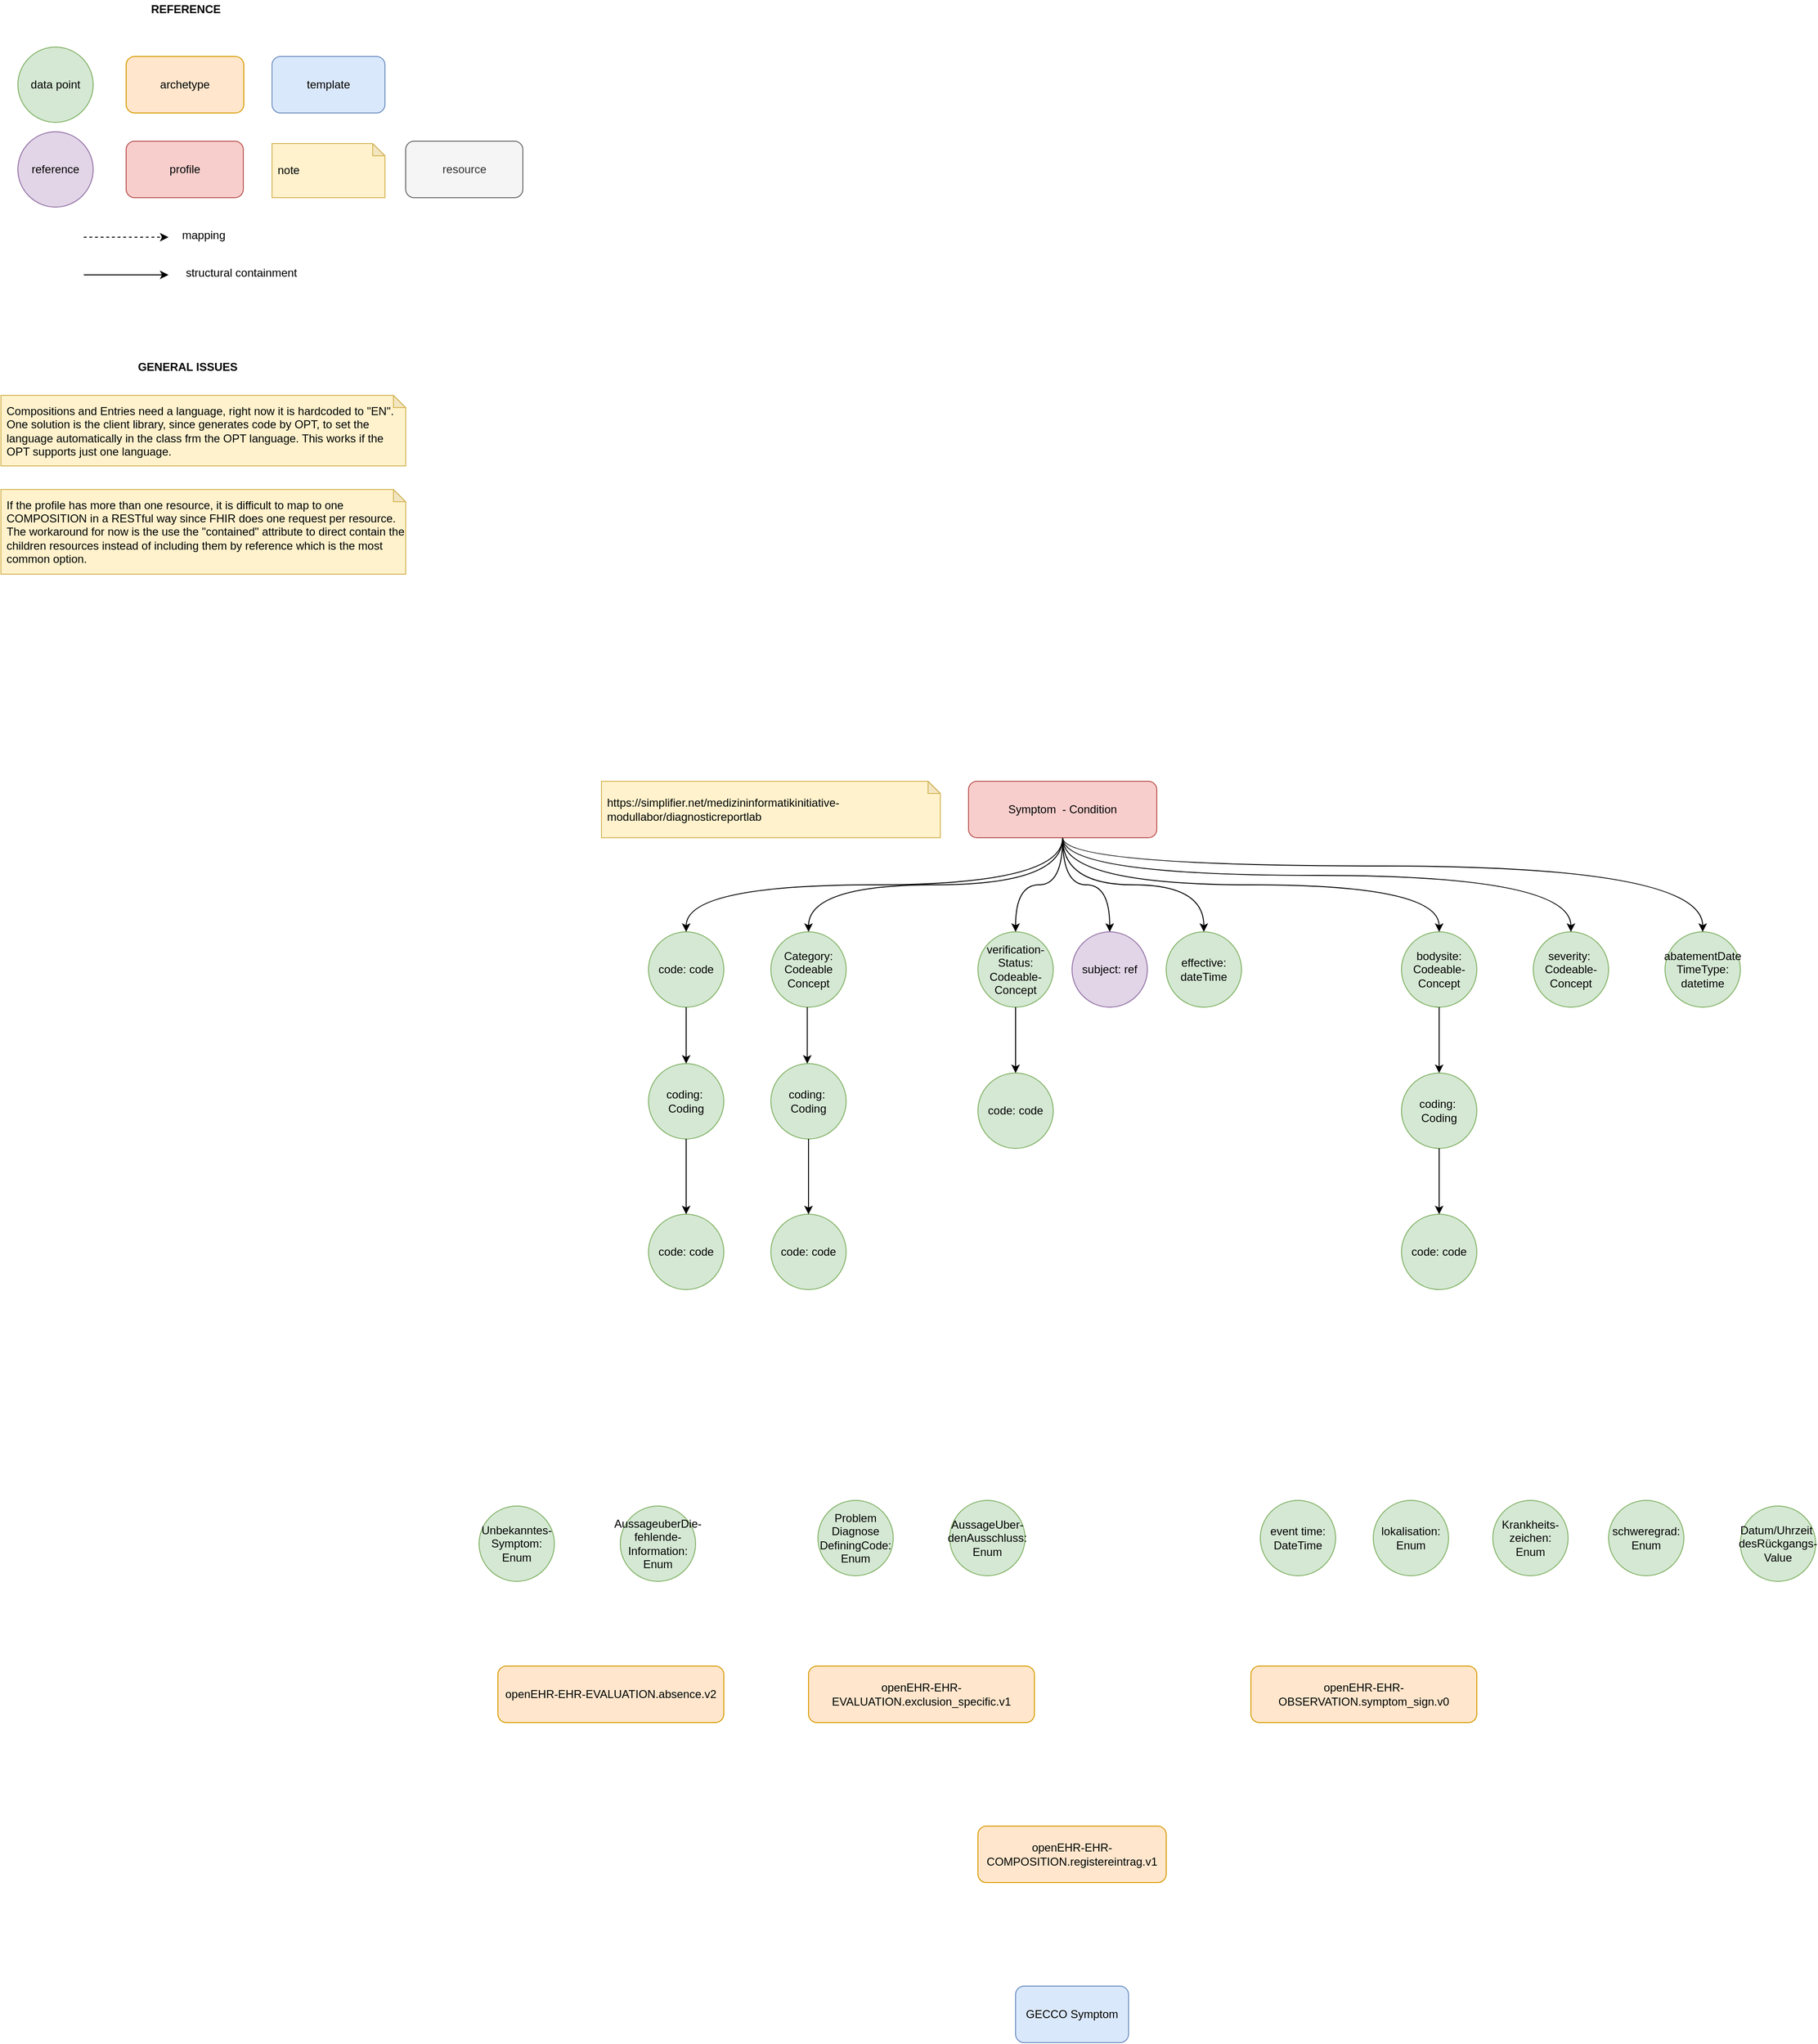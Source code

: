 <mxfile version="14.4.7" type="github">
  <diagram id="8phX3Mxs1kUHYDuuYzsh" name="Page-1">
    <mxGraphModel dx="3742" dy="883" grid="1" gridSize="10" guides="1" tooltips="1" connect="1" arrows="1" fold="1" page="1" pageScale="1" pageWidth="827" pageHeight="1169" math="0" shadow="0">
      <root>
        <mxCell id="0" />
        <mxCell id="1" parent="0" />
        <mxCell id="dnBnuAFGzf7L9Hc3VNLV-1" style="edgeStyle=orthogonalEdgeStyle;curved=1;orthogonalLoop=1;jettySize=auto;html=1;exitX=0.5;exitY=1;exitDx=0;exitDy=0;strokeColor=#000000;dashed=1;" edge="1" parent="1">
          <mxGeometry relative="1" as="geometry">
            <mxPoint x="-1820" y="372" as="targetPoint" />
            <mxPoint x="-1910" y="372" as="sourcePoint" />
          </mxGeometry>
        </mxCell>
        <mxCell id="dnBnuAFGzf7L9Hc3VNLV-2" value="mapping" style="text;html=1;align=center;verticalAlign=middle;resizable=0;points=[];autosize=1;" vertex="1" parent="1">
          <mxGeometry x="-1818" y="360" width="70" height="20" as="geometry" />
        </mxCell>
        <mxCell id="dnBnuAFGzf7L9Hc3VNLV-3" style="edgeStyle=orthogonalEdgeStyle;curved=1;orthogonalLoop=1;jettySize=auto;html=1;exitX=0.5;exitY=1;exitDx=0;exitDy=0;strokeColor=#000000;" edge="1" parent="1">
          <mxGeometry relative="1" as="geometry">
            <mxPoint x="-1820.0" y="412" as="targetPoint" />
            <mxPoint x="-1910.0" y="412" as="sourcePoint" />
          </mxGeometry>
        </mxCell>
        <mxCell id="dnBnuAFGzf7L9Hc3VNLV-4" value="structural containment" style="text;html=1;align=center;verticalAlign=middle;resizable=0;points=[];autosize=1;" vertex="1" parent="1">
          <mxGeometry x="-1823" y="400" width="160" height="20" as="geometry" />
        </mxCell>
        <mxCell id="dnBnuAFGzf7L9Hc3VNLV-5" value="&lt;b&gt;GENERAL ISSUES&lt;/b&gt;" style="text;html=1;align=center;verticalAlign=middle;resizable=0;points=[];autosize=1;" vertex="1" parent="1">
          <mxGeometry x="-1870" y="500" width="140" height="20" as="geometry" />
        </mxCell>
        <mxCell id="dnBnuAFGzf7L9Hc3VNLV-6" value="Compositions and Entries need a language, right now it is hardcoded to &quot;EN&quot;. One solution is the client library, since generates code by OPT, to set the language automatically in the class frm the OPT language. This works if the OPT supports just one language." style="shape=note;whiteSpace=wrap;html=1;backgroundOutline=1;darkOpacity=0.05;fillColor=#fff2cc;strokeColor=#d6b656;size=13;align=left;spacingLeft=4;" vertex="1" parent="1">
          <mxGeometry x="-1998" y="540" width="430" height="75" as="geometry" />
        </mxCell>
        <mxCell id="dnBnuAFGzf7L9Hc3VNLV-7" value="If the profile has more than one resource, it is difficult to map to one COMPOSITION in a RESTful way since FHIR does one request per resource. The workaround for now is the use the &quot;contained&quot; attribute to direct contain the children resources instead of including them by reference which is the most common option." style="shape=note;whiteSpace=wrap;html=1;backgroundOutline=1;darkOpacity=0.05;fillColor=#fff2cc;strokeColor=#d6b656;size=13;align=left;spacingLeft=4;" vertex="1" parent="1">
          <mxGeometry x="-1998" y="640" width="430" height="90" as="geometry" />
        </mxCell>
        <mxCell id="dnBnuAFGzf7L9Hc3VNLV-8" value="data point" style="ellipse;whiteSpace=wrap;html=1;aspect=fixed;fillColor=#d5e8d4;strokeColor=#82b366;" vertex="1" parent="1">
          <mxGeometry x="-1980" y="170" width="80" height="80" as="geometry" />
        </mxCell>
        <mxCell id="dnBnuAFGzf7L9Hc3VNLV-9" value="archetype" style="rounded=1;whiteSpace=wrap;html=1;fillColor=#ffe6cc;strokeColor=#d79b00;" vertex="1" parent="1">
          <mxGeometry x="-1865" y="180" width="125" height="60" as="geometry" />
        </mxCell>
        <mxCell id="dnBnuAFGzf7L9Hc3VNLV-10" value="template" style="rounded=1;whiteSpace=wrap;html=1;fillColor=#dae8fc;strokeColor=#6c8ebf;" vertex="1" parent="1">
          <mxGeometry x="-1710" y="180" width="120" height="60" as="geometry" />
        </mxCell>
        <mxCell id="dnBnuAFGzf7L9Hc3VNLV-11" value="profile" style="rounded=1;whiteSpace=wrap;html=1;fillColor=#f8cecc;strokeColor=#b85450;" vertex="1" parent="1">
          <mxGeometry x="-1865" y="270" width="124.5" height="60" as="geometry" />
        </mxCell>
        <mxCell id="dnBnuAFGzf7L9Hc3VNLV-12" value="note" style="shape=note;whiteSpace=wrap;html=1;backgroundOutline=1;darkOpacity=0.05;fillColor=#fff2cc;strokeColor=#d6b656;size=13;align=left;spacingLeft=4;" vertex="1" parent="1">
          <mxGeometry x="-1710" y="272.5" width="120" height="57.5" as="geometry" />
        </mxCell>
        <mxCell id="dnBnuAFGzf7L9Hc3VNLV-13" value="REFERENCE" style="text;html=1;align=center;verticalAlign=middle;resizable=0;points=[];autosize=1;fontStyle=1" vertex="1" parent="1">
          <mxGeometry x="-1852.5" y="120" width="100" height="20" as="geometry" />
        </mxCell>
        <mxCell id="dnBnuAFGzf7L9Hc3VNLV-14" value="reference" style="ellipse;whiteSpace=wrap;html=1;aspect=fixed;fillColor=#e1d5e7;strokeColor=#9673a6;" vertex="1" parent="1">
          <mxGeometry x="-1980" y="260" width="80" height="80" as="geometry" />
        </mxCell>
        <mxCell id="dnBnuAFGzf7L9Hc3VNLV-15" value="resource" style="rounded=1;whiteSpace=wrap;html=1;fillColor=#f5f5f5;strokeColor=#666666;fontColor=#333333;" vertex="1" parent="1">
          <mxGeometry x="-1568" y="270" width="124.5" height="60" as="geometry" />
        </mxCell>
        <mxCell id="dnBnuAFGzf7L9Hc3VNLV-16" value="https://simplifier.net/forschungsnetzcovid-19/symptomscovid19-profile" style="shape=note;whiteSpace=wrap;html=1;backgroundOutline=1;darkOpacity=0.05;fillColor=#fff2cc;strokeColor=#d6b656;size=13;align=left;spacingLeft=4;" vertex="1" parent="1">
          <mxGeometry x="-1360" y="950" width="360" height="60" as="geometry" />
        </mxCell>
        <mxCell id="dnBnuAFGzf7L9Hc3VNLV-17" style="edgeStyle=orthogonalEdgeStyle;curved=1;orthogonalLoop=1;jettySize=auto;html=1;exitX=0.5;exitY=1;exitDx=0;exitDy=0;strokeColor=#000000;entryX=0.5;entryY=0;entryDx=0;entryDy=0;" edge="1" parent="1" source="dnBnuAFGzf7L9Hc3VNLV-22" target="dnBnuAFGzf7L9Hc3VNLV-61">
          <mxGeometry relative="1" as="geometry">
            <mxPoint x="-1020" y="1110" as="targetPoint" />
          </mxGeometry>
        </mxCell>
        <mxCell id="dnBnuAFGzf7L9Hc3VNLV-18" style="edgeStyle=orthogonalEdgeStyle;curved=1;orthogonalLoop=1;jettySize=auto;html=1;exitX=0.5;exitY=1;exitDx=0;exitDy=0;strokeColor=#000000;entryX=0.5;entryY=0;entryDx=0;entryDy=0;" edge="1" parent="1" source="dnBnuAFGzf7L9Hc3VNLV-22" target="dnBnuAFGzf7L9Hc3VNLV-57">
          <mxGeometry relative="1" as="geometry">
            <mxPoint x="-925" y="1120" as="targetPoint" />
          </mxGeometry>
        </mxCell>
        <mxCell id="dnBnuAFGzf7L9Hc3VNLV-19" style="edgeStyle=orthogonalEdgeStyle;curved=1;orthogonalLoop=1;jettySize=auto;html=1;exitX=0.5;exitY=1;exitDx=0;exitDy=0;entryX=0.5;entryY=0;entryDx=0;entryDy=0;strokeColor=#000000;" edge="1" parent="1" source="dnBnuAFGzf7L9Hc3VNLV-22" target="dnBnuAFGzf7L9Hc3VNLV-37">
          <mxGeometry relative="1" as="geometry" />
        </mxCell>
        <mxCell id="dnBnuAFGzf7L9Hc3VNLV-20" style="edgeStyle=orthogonalEdgeStyle;curved=1;orthogonalLoop=1;jettySize=auto;html=1;exitX=0.5;exitY=1;exitDx=0;exitDy=0;entryX=0.5;entryY=0;entryDx=0;entryDy=0;strokeColor=#000000;" edge="1" parent="1" source="dnBnuAFGzf7L9Hc3VNLV-22" target="dnBnuAFGzf7L9Hc3VNLV-38">
          <mxGeometry relative="1" as="geometry" />
        </mxCell>
        <mxCell id="dnBnuAFGzf7L9Hc3VNLV-22" value="&lt;div class=&quot;cm-node-details-value cm-node-details-templ-id&quot;&gt;Symptom &amp;nbsp;- Condition&lt;/div&gt;" style="rounded=1;whiteSpace=wrap;html=1;fillColor=#f8cecc;strokeColor=#b85450;" vertex="1" parent="1">
          <mxGeometry x="-970" y="950" width="200" height="60" as="geometry" />
        </mxCell>
        <mxCell id="dnBnuAFGzf7L9Hc3VNLV-23" value="https://simplifier.net/medizininformatikinitiative-modullabor/diagnosticreportlab" style="shape=note;whiteSpace=wrap;html=1;backgroundOutline=1;darkOpacity=0.05;fillColor=#fff2cc;strokeColor=#d6b656;size=13;align=left;spacingLeft=4;" vertex="1" parent="1">
          <mxGeometry x="-1360" y="950" width="360" height="60" as="geometry" />
        </mxCell>
        <mxCell id="dnBnuAFGzf7L9Hc3VNLV-36" value="code: code" style="ellipse;whiteSpace=wrap;html=1;aspect=fixed;fillColor=#d5e8d4;strokeColor=#82b366;" vertex="1" parent="1">
          <mxGeometry x="-960" y="1260" width="80" height="80" as="geometry" />
        </mxCell>
        <mxCell id="dnBnuAFGzf7L9Hc3VNLV-37" value="subject: ref" style="ellipse;whiteSpace=wrap;html=1;aspect=fixed;fillColor=#e1d5e7;strokeColor=#9673a6;" vertex="1" parent="1">
          <mxGeometry x="-860" y="1110" width="80" height="80" as="geometry" />
        </mxCell>
        <mxCell id="dnBnuAFGzf7L9Hc3VNLV-38" value="effective: dateTime" style="ellipse;whiteSpace=wrap;html=1;aspect=fixed;fillColor=#d5e8d4;strokeColor=#82b366;" vertex="1" parent="1">
          <mxGeometry x="-760" y="1110" width="80" height="80" as="geometry" />
        </mxCell>
        <mxCell id="dnBnuAFGzf7L9Hc3VNLV-56" value="code: code" style="ellipse;whiteSpace=wrap;html=1;aspect=fixed;fillColor=#d5e8d4;strokeColor=#82b366;" vertex="1" parent="1">
          <mxGeometry x="-1180" y="1410" width="80" height="80" as="geometry" />
        </mxCell>
        <mxCell id="dnBnuAFGzf7L9Hc3VNLV-57" value="verification-Status:&lt;br&gt;Codeable-&lt;br&gt;Concept" style="ellipse;whiteSpace=wrap;html=1;aspect=fixed;fillColor=#d5e8d4;strokeColor=#82b366;" vertex="1" parent="1">
          <mxGeometry x="-960" y="1110" width="80" height="80" as="geometry" />
        </mxCell>
        <mxCell id="dnBnuAFGzf7L9Hc3VNLV-60" value="coding:&amp;nbsp;&lt;br&gt;Coding" style="ellipse;whiteSpace=wrap;html=1;aspect=fixed;fillColor=#d5e8d4;strokeColor=#82b366;" vertex="1" parent="1">
          <mxGeometry x="-1180" y="1250" width="80" height="80" as="geometry" />
        </mxCell>
        <mxCell id="dnBnuAFGzf7L9Hc3VNLV-61" value="Category:&lt;br&gt;Codeable&lt;br&gt;Concept" style="ellipse;whiteSpace=wrap;html=1;aspect=fixed;fillColor=#d5e8d4;strokeColor=#82b366;" vertex="1" parent="1">
          <mxGeometry x="-1180" y="1110" width="80" height="80" as="geometry" />
        </mxCell>
        <mxCell id="dnBnuAFGzf7L9Hc3VNLV-62" value="code: code" style="ellipse;whiteSpace=wrap;html=1;aspect=fixed;fillColor=#d5e8d4;strokeColor=#82b366;" vertex="1" parent="1">
          <mxGeometry x="-1310" y="1110" width="80" height="80" as="geometry" />
        </mxCell>
        <mxCell id="dnBnuAFGzf7L9Hc3VNLV-63" value="coding:&amp;nbsp;&lt;br&gt;Coding" style="ellipse;whiteSpace=wrap;html=1;aspect=fixed;fillColor=#d5e8d4;strokeColor=#82b366;" vertex="1" parent="1">
          <mxGeometry x="-1310" y="1250" width="80" height="80" as="geometry" />
        </mxCell>
        <mxCell id="dnBnuAFGzf7L9Hc3VNLV-64" value="Problem&lt;br&gt;Diagnose&lt;br&gt;DefiningCode:&lt;br&gt;Enum" style="ellipse;whiteSpace=wrap;html=1;aspect=fixed;fillColor=#d5e8d4;strokeColor=#82b366;" vertex="1" parent="1">
          <mxGeometry x="-1130" y="1714" width="80" height="80" as="geometry" />
        </mxCell>
        <mxCell id="dnBnuAFGzf7L9Hc3VNLV-65" value="&lt;p&gt;openEHR-EHR-EVALUATION.exclusion_specific.v1&lt;br&gt;&lt;/p&gt;" style="rounded=1;whiteSpace=wrap;html=1;fillColor=#ffe6cc;strokeColor=#d79b00;" vertex="1" parent="1">
          <mxGeometry x="-1140" y="1890" width="240" height="60" as="geometry" />
        </mxCell>
        <mxCell id="dnBnuAFGzf7L9Hc3VNLV-67" value="bodysite:&lt;br&gt;Codeable-&lt;br&gt;Concept" style="ellipse;whiteSpace=wrap;html=1;aspect=fixed;fillColor=#d5e8d4;strokeColor=#82b366;" vertex="1" parent="1">
          <mxGeometry x="-510" y="1110" width="80" height="80" as="geometry" />
        </mxCell>
        <mxCell id="dnBnuAFGzf7L9Hc3VNLV-69" value="coding:&amp;nbsp;&lt;br&gt;Coding" style="ellipse;whiteSpace=wrap;html=1;aspect=fixed;fillColor=#d5e8d4;strokeColor=#82b366;" vertex="1" parent="1">
          <mxGeometry x="-510" y="1260" width="80" height="80" as="geometry" />
        </mxCell>
        <mxCell id="dnBnuAFGzf7L9Hc3VNLV-70" value="code: code" style="ellipse;whiteSpace=wrap;html=1;aspect=fixed;fillColor=#d5e8d4;strokeColor=#82b366;" vertex="1" parent="1">
          <mxGeometry x="-510" y="1410" width="80" height="80" as="geometry" />
        </mxCell>
        <mxCell id="dnBnuAFGzf7L9Hc3VNLV-71" value="lokalisation:&lt;br&gt;Enum" style="ellipse;whiteSpace=wrap;html=1;aspect=fixed;fillColor=#d5e8d4;strokeColor=#82b366;" vertex="1" parent="1">
          <mxGeometry x="-540" y="1714" width="80" height="80" as="geometry" />
        </mxCell>
        <mxCell id="dnBnuAFGzf7L9Hc3VNLV-73" value="&lt;p&gt;openEHR-EHR-OBSERVATION.symptom_sign.v0&lt;br&gt;&lt;/p&gt;" style="rounded=1;whiteSpace=wrap;html=1;fillColor=#ffe6cc;strokeColor=#d79b00;" vertex="1" parent="1">
          <mxGeometry x="-670" y="1890" width="240" height="60" as="geometry" />
        </mxCell>
        <mxCell id="dnBnuAFGzf7L9Hc3VNLV-74" value="severity:&amp;nbsp;&lt;br&gt;Codeable-&lt;br&gt;Concept" style="ellipse;whiteSpace=wrap;html=1;aspect=fixed;fillColor=#d5e8d4;strokeColor=#82b366;" vertex="1" parent="1">
          <mxGeometry x="-370" y="1110" width="80" height="80" as="geometry" />
        </mxCell>
        <mxCell id="dnBnuAFGzf7L9Hc3VNLV-75" value="schweregrad:&lt;br&gt;Enum" style="ellipse;whiteSpace=wrap;html=1;aspect=fixed;fillColor=#d5e8d4;strokeColor=#82b366;" vertex="1" parent="1">
          <mxGeometry x="-290" y="1714" width="80" height="80" as="geometry" />
        </mxCell>
        <mxCell id="dnBnuAFGzf7L9Hc3VNLV-76" value="event time: DateTime" style="ellipse;whiteSpace=wrap;html=1;aspect=fixed;fillColor=#d5e8d4;strokeColor=#82b366;" vertex="1" parent="1">
          <mxGeometry x="-660" y="1714" width="80" height="80" as="geometry" />
        </mxCell>
        <mxCell id="dnBnuAFGzf7L9Hc3VNLV-78" value="&lt;pre style=&quot;font-style: normal ; font-weight: normal ; letter-spacing: normal ; text-indent: 0px ; text-transform: none ; word-spacing: 0px ; text-decoration: none ; background-color: rgb(43 , 43 , 43) ; color: rgb(169 , 183 , 198) ; font-family: &amp;#34;menlo&amp;#34; ; font-size: 9pt&quot;&gt;&lt;br&gt;&lt;/pre&gt;" style="text;whiteSpace=wrap;html=1;" vertex="1" parent="1">
          <mxGeometry x="-970" y="1530" width="100" height="50" as="geometry" />
        </mxCell>
        <mxCell id="dnBnuAFGzf7L9Hc3VNLV-80" value="&lt;p&gt;openEHR-EHR-EVALUATION.absence.v2&lt;br&gt;&lt;/p&gt;" style="rounded=1;whiteSpace=wrap;html=1;fillColor=#ffe6cc;strokeColor=#d79b00;" vertex="1" parent="1">
          <mxGeometry x="-1470" y="1890" width="240" height="60" as="geometry" />
        </mxCell>
        <mxCell id="dnBnuAFGzf7L9Hc3VNLV-82" value="Unbekanntes-Symptom:&lt;br&gt;Enum" style="ellipse;whiteSpace=wrap;html=1;aspect=fixed;fillColor=#d5e8d4;strokeColor=#82b366;" vertex="1" parent="1">
          <mxGeometry x="-1490" y="1720" width="80" height="80" as="geometry" />
        </mxCell>
        <mxCell id="dnBnuAFGzf7L9Hc3VNLV-87" value="GECCO Symptom" style="rounded=1;whiteSpace=wrap;html=1;fillColor=#dae8fc;strokeColor=#6c8ebf;" vertex="1" parent="1">
          <mxGeometry x="-920" y="2230" width="120" height="60" as="geometry" />
        </mxCell>
        <mxCell id="dnBnuAFGzf7L9Hc3VNLV-89" value="&lt;div class=&quot;cm-node-details-value cm-node-details-arch-id&quot;&gt;openEHR-EHR-COMPOSITION.registereintrag.v1&lt;/div&gt;" style="rounded=1;whiteSpace=wrap;html=1;fillColor=#ffe6cc;strokeColor=#d79b00;direction=east;" vertex="1" parent="1">
          <mxGeometry x="-960" y="2060" width="200" height="60" as="geometry" />
        </mxCell>
        <mxCell id="dnBnuAFGzf7L9Hc3VNLV-90" value="Krankheits-&lt;br&gt;zeichen:&lt;br&gt;Enum" style="ellipse;whiteSpace=wrap;html=1;aspect=fixed;fillColor=#d5e8d4;strokeColor=#82b366;" vertex="1" parent="1">
          <mxGeometry x="-413" y="1714" width="80" height="80" as="geometry" />
        </mxCell>
        <mxCell id="dnBnuAFGzf7L9Hc3VNLV-91" value="Datum/Uhrzeit&amp;nbsp;&lt;br&gt;desRückgangs-&lt;br&gt;Value" style="ellipse;whiteSpace=wrap;html=1;aspect=fixed;fillColor=#d5e8d4;strokeColor=#82b366;" vertex="1" parent="1">
          <mxGeometry x="-150" y="1720" width="80" height="80" as="geometry" />
        </mxCell>
        <mxCell id="dnBnuAFGzf7L9Hc3VNLV-92" value="abatementDate&lt;br&gt;TimeType:&lt;br&gt;datetime" style="ellipse;whiteSpace=wrap;html=1;aspect=fixed;fillColor=#d5e8d4;strokeColor=#82b366;" vertex="1" parent="1">
          <mxGeometry x="-230" y="1110" width="80" height="80" as="geometry" />
        </mxCell>
        <mxCell id="dnBnuAFGzf7L9Hc3VNLV-96" value="code: code" style="ellipse;whiteSpace=wrap;html=1;aspect=fixed;fillColor=#d5e8d4;strokeColor=#82b366;" vertex="1" parent="1">
          <mxGeometry x="-1310" y="1410" width="80" height="80" as="geometry" />
        </mxCell>
        <mxCell id="dnBnuAFGzf7L9Hc3VNLV-97" value="AussageUber-denAusschluss:&lt;br&gt;Enum" style="ellipse;whiteSpace=wrap;html=1;aspect=fixed;fillColor=#d5e8d4;strokeColor=#82b366;" vertex="1" parent="1">
          <mxGeometry x="-990" y="1714" width="80" height="80" as="geometry" />
        </mxCell>
        <mxCell id="dnBnuAFGzf7L9Hc3VNLV-98" value="AussageuberDie-fehlende-Information:&lt;br&gt;Enum" style="ellipse;whiteSpace=wrap;html=1;aspect=fixed;fillColor=#d5e8d4;strokeColor=#82b366;" vertex="1" parent="1">
          <mxGeometry x="-1340" y="1720" width="80" height="80" as="geometry" />
        </mxCell>
        <mxCell id="dnBnuAFGzf7L9Hc3VNLV-99" style="edgeStyle=orthogonalEdgeStyle;curved=1;orthogonalLoop=1;jettySize=auto;html=1;exitX=0.5;exitY=1;exitDx=0;exitDy=0;strokeColor=#000000;entryX=0.5;entryY=0;entryDx=0;entryDy=0;" edge="1" parent="1" source="dnBnuAFGzf7L9Hc3VNLV-22" target="dnBnuAFGzf7L9Hc3VNLV-62">
          <mxGeometry relative="1" as="geometry">
            <mxPoint x="-1180" y="1070" as="sourcePoint" />
            <mxPoint x="-1450" y="1170" as="targetPoint" />
          </mxGeometry>
        </mxCell>
        <mxCell id="dnBnuAFGzf7L9Hc3VNLV-100" style="edgeStyle=orthogonalEdgeStyle;curved=1;orthogonalLoop=1;jettySize=auto;html=1;exitX=0.5;exitY=1;exitDx=0;exitDy=0;entryX=0.5;entryY=0;entryDx=0;entryDy=0;strokeColor=#000000;" edge="1" parent="1" source="dnBnuAFGzf7L9Hc3VNLV-22" target="dnBnuAFGzf7L9Hc3VNLV-74">
          <mxGeometry relative="1" as="geometry">
            <mxPoint x="-510" y="1050" as="sourcePoint" />
            <mxPoint x="-260" y="1150" as="targetPoint" />
            <Array as="points">
              <mxPoint x="-870" y="1050" />
              <mxPoint x="-330" y="1050" />
            </Array>
          </mxGeometry>
        </mxCell>
        <mxCell id="dnBnuAFGzf7L9Hc3VNLV-101" style="edgeStyle=orthogonalEdgeStyle;curved=1;orthogonalLoop=1;jettySize=auto;html=1;exitX=0.5;exitY=1;exitDx=0;exitDy=0;entryX=0.5;entryY=0;entryDx=0;entryDy=0;strokeColor=#000000;" edge="1" parent="1" source="dnBnuAFGzf7L9Hc3VNLV-22" target="dnBnuAFGzf7L9Hc3VNLV-67">
          <mxGeometry relative="1" as="geometry">
            <mxPoint x="-500" y="1090" as="sourcePoint" />
            <mxPoint x="-250" y="1190" as="targetPoint" />
            <Array as="points">
              <mxPoint x="-870" y="1060" />
              <mxPoint x="-470" y="1060" />
            </Array>
          </mxGeometry>
        </mxCell>
        <mxCell id="dnBnuAFGzf7L9Hc3VNLV-102" style="edgeStyle=orthogonalEdgeStyle;curved=1;orthogonalLoop=1;jettySize=auto;html=1;exitX=0.5;exitY=1;exitDx=0;exitDy=0;entryX=0.5;entryY=0;entryDx=0;entryDy=0;strokeColor=#000000;" edge="1" parent="1" source="dnBnuAFGzf7L9Hc3VNLV-22" target="dnBnuAFGzf7L9Hc3VNLV-92">
          <mxGeometry relative="1" as="geometry">
            <mxPoint x="-250" y="1060" as="sourcePoint" />
            <mxPoint y="1160" as="targetPoint" />
            <Array as="points">
              <mxPoint x="-870" y="1040" />
              <mxPoint x="-190" y="1040" />
            </Array>
          </mxGeometry>
        </mxCell>
        <mxCell id="dnBnuAFGzf7L9Hc3VNLV-105" value="" style="endArrow=classic;html=1;exitX=0.5;exitY=1;exitDx=0;exitDy=0;entryX=0.5;entryY=0;entryDx=0;entryDy=0;" edge="1" parent="1" source="dnBnuAFGzf7L9Hc3VNLV-62" target="dnBnuAFGzf7L9Hc3VNLV-63">
          <mxGeometry width="50" height="50" relative="1" as="geometry">
            <mxPoint x="-1250" y="1229" as="sourcePoint" />
            <mxPoint x="-1190" y="1169" as="targetPoint" />
          </mxGeometry>
        </mxCell>
        <mxCell id="dnBnuAFGzf7L9Hc3VNLV-106" value="" style="endArrow=classic;html=1;exitX=0.5;exitY=1;exitDx=0;exitDy=0;entryX=0.5;entryY=0;entryDx=0;entryDy=0;" edge="1" parent="1" source="dnBnuAFGzf7L9Hc3VNLV-63" target="dnBnuAFGzf7L9Hc3VNLV-96">
          <mxGeometry width="50" height="50" relative="1" as="geometry">
            <mxPoint x="-1270.67" y="1340" as="sourcePoint" />
            <mxPoint x="-1270.67" y="1400" as="targetPoint" />
          </mxGeometry>
        </mxCell>
        <mxCell id="dnBnuAFGzf7L9Hc3VNLV-108" value="" style="endArrow=classic;html=1;exitX=0.5;exitY=1;exitDx=0;exitDy=0;entryX=0.5;entryY=0;entryDx=0;entryDy=0;" edge="1" parent="1">
          <mxGeometry width="50" height="50" relative="1" as="geometry">
            <mxPoint x="-1141.33" y="1190" as="sourcePoint" />
            <mxPoint x="-1141.33" y="1250" as="targetPoint" />
          </mxGeometry>
        </mxCell>
        <mxCell id="dnBnuAFGzf7L9Hc3VNLV-109" value="" style="endArrow=classic;html=1;exitX=0.5;exitY=1;exitDx=0;exitDy=0;entryX=0.5;entryY=0;entryDx=0;entryDy=0;" edge="1" parent="1" source="dnBnuAFGzf7L9Hc3VNLV-60" target="dnBnuAFGzf7L9Hc3VNLV-56">
          <mxGeometry width="50" height="50" relative="1" as="geometry">
            <mxPoint x="-1140" y="1370" as="sourcePoint" />
            <mxPoint x="-1140" y="1390" as="targetPoint" />
          </mxGeometry>
        </mxCell>
        <mxCell id="dnBnuAFGzf7L9Hc3VNLV-110" value="" style="endArrow=classic;html=1;exitX=0.5;exitY=1;exitDx=0;exitDy=0;entryX=0.5;entryY=0;entryDx=0;entryDy=0;" edge="1" parent="1" source="dnBnuAFGzf7L9Hc3VNLV-57" target="dnBnuAFGzf7L9Hc3VNLV-36">
          <mxGeometry width="50" height="50" relative="1" as="geometry">
            <mxPoint x="-920" y="1210" as="sourcePoint" />
            <mxPoint x="-920" y="1250" as="targetPoint" />
          </mxGeometry>
        </mxCell>
        <mxCell id="dnBnuAFGzf7L9Hc3VNLV-111" value="" style="endArrow=classic;html=1;exitX=0.5;exitY=1;exitDx=0;exitDy=0;entryX=0.5;entryY=0;entryDx=0;entryDy=0;" edge="1" parent="1" source="dnBnuAFGzf7L9Hc3VNLV-67" target="dnBnuAFGzf7L9Hc3VNLV-69">
          <mxGeometry width="50" height="50" relative="1" as="geometry">
            <mxPoint x="-470" y="1220" as="sourcePoint" />
            <mxPoint x="-470" y="1250" as="targetPoint" />
          </mxGeometry>
        </mxCell>
        <mxCell id="dnBnuAFGzf7L9Hc3VNLV-112" value="" style="endArrow=classic;html=1;exitX=0.5;exitY=1;exitDx=0;exitDy=0;entryX=0.5;entryY=0;entryDx=0;entryDy=0;" edge="1" parent="1" source="dnBnuAFGzf7L9Hc3VNLV-69" target="dnBnuAFGzf7L9Hc3VNLV-70">
          <mxGeometry width="50" height="50" relative="1" as="geometry">
            <mxPoint x="-470" y="1370" as="sourcePoint" />
            <mxPoint x="-470" y="1390" as="targetPoint" />
          </mxGeometry>
        </mxCell>
      </root>
    </mxGraphModel>
  </diagram>
</mxfile>
